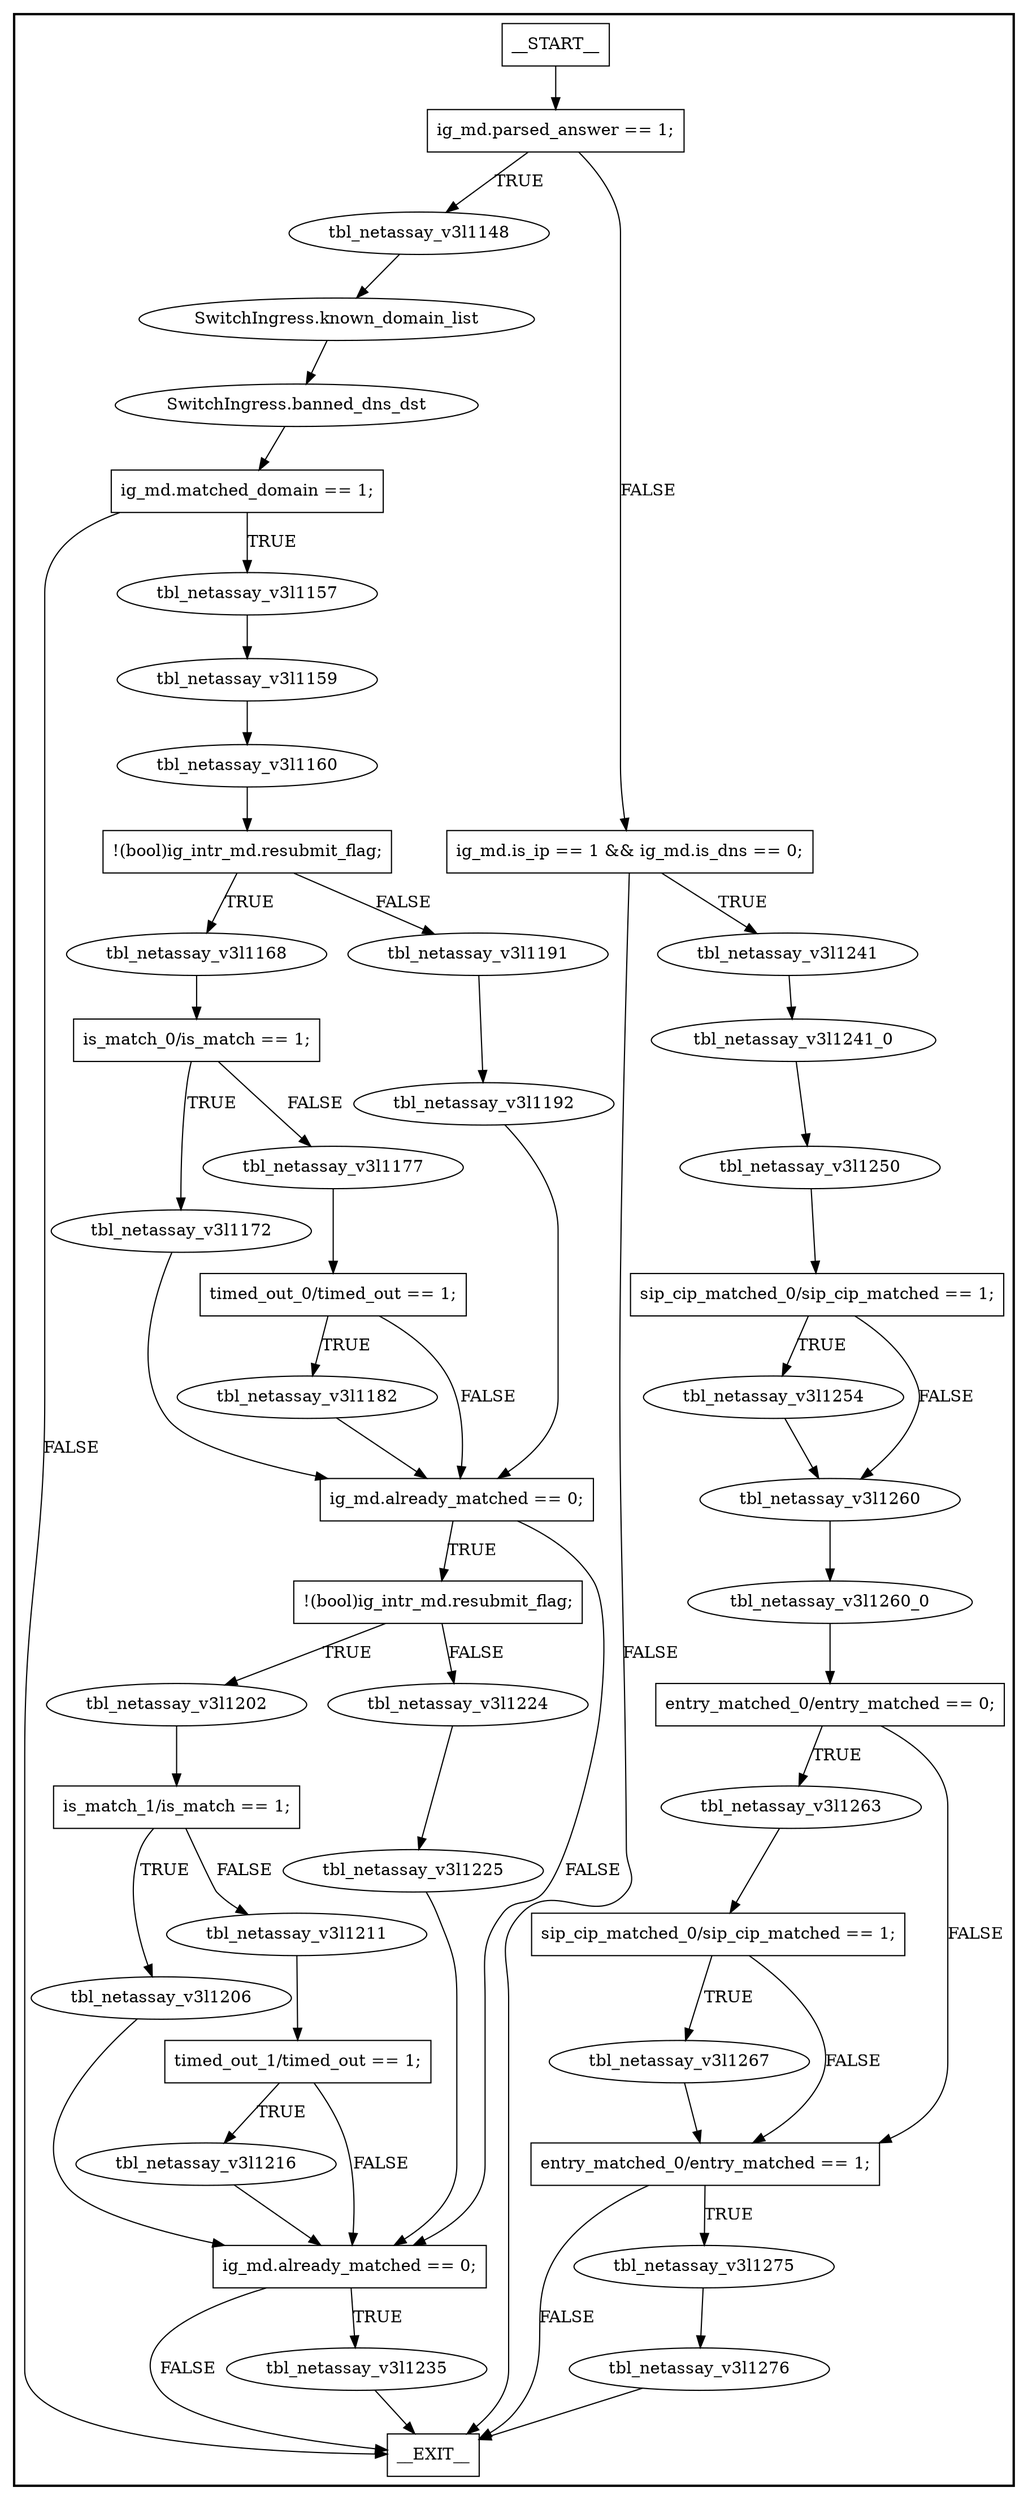 digraph SwitchIngress {
subgraph cluster {
graph [
label="", labeljust=r, style=bold];
0[label=__START__, margin="", shape=rectangle, style=solid];
1[label=__EXIT__, margin="", shape=rectangle, style=solid];
2[label="ig_md.parsed_answer == 1;", margin="", shape=rectangle, style=solid];
3[label=tbl_netassay_v3l1148, margin="", shape=ellipse, style=solid];
4[label="SwitchIngress.known_domain_list", margin="", shape=ellipse, style=solid];
5[label="SwitchIngress.banned_dns_dst", margin="", shape=ellipse, style=solid];
6[label="ig_md.matched_domain == 1;", margin="", shape=rectangle, style=solid];
7[label=tbl_netassay_v3l1157, margin="", shape=ellipse, style=solid];
8[label=tbl_netassay_v3l1159, margin="", shape=ellipse, style=solid];
9[label=tbl_netassay_v3l1160, margin="", shape=ellipse, style=solid];
10[label="!(bool)ig_intr_md.resubmit_flag;", margin="", shape=rectangle, style=solid];
11[label=tbl_netassay_v3l1168, margin="", shape=ellipse, style=solid];
12[label="is_match_0/is_match == 1;", margin="", shape=rectangle, style=solid];
13[label=tbl_netassay_v3l1172, margin="", shape=ellipse, style=solid];
14[label=tbl_netassay_v3l1177, margin="", shape=ellipse, style=solid];
15[label="timed_out_0/timed_out == 1;", margin="", shape=rectangle, style=solid];
16[label=tbl_netassay_v3l1182, margin="", shape=ellipse, style=solid];
17[label=tbl_netassay_v3l1191, margin="", shape=ellipse, style=solid];
18[label=tbl_netassay_v3l1192, margin="", shape=ellipse, style=solid];
19[label="ig_md.already_matched == 0;", margin="", shape=rectangle, style=solid];
20[label="!(bool)ig_intr_md.resubmit_flag;", margin="", shape=rectangle, style=solid];
21[label=tbl_netassay_v3l1202, margin="", shape=ellipse, style=solid];
22[label="is_match_1/is_match == 1;", margin="", shape=rectangle, style=solid];
23[label=tbl_netassay_v3l1206, margin="", shape=ellipse, style=solid];
24[label=tbl_netassay_v3l1211, margin="", shape=ellipse, style=solid];
25[label="timed_out_1/timed_out == 1;", margin="", shape=rectangle, style=solid];
26[label=tbl_netassay_v3l1216, margin="", shape=ellipse, style=solid];
27[label=tbl_netassay_v3l1224, margin="", shape=ellipse, style=solid];
28[label=tbl_netassay_v3l1225, margin="", shape=ellipse, style=solid];
29[label="ig_md.already_matched == 0;", margin="", shape=rectangle, style=solid];
30[label=tbl_netassay_v3l1235, margin="", shape=ellipse, style=solid];
31[label="ig_md.is_ip == 1 && ig_md.is_dns == 0;", margin="", shape=rectangle, style=solid];
32[label=tbl_netassay_v3l1241, margin="", shape=ellipse, style=solid];
33[label=tbl_netassay_v3l1241_0, margin="", shape=ellipse, style=solid];
34[label=tbl_netassay_v3l1250, margin="", shape=ellipse, style=solid];
35[label="sip_cip_matched_0/sip_cip_matched == 1;", margin="", shape=rectangle, style=solid];
36[label=tbl_netassay_v3l1254, margin="", shape=ellipse, style=solid];
37[label=tbl_netassay_v3l1260, margin="", shape=ellipse, style=solid];
38[label=tbl_netassay_v3l1260_0, margin="", shape=ellipse, style=solid];
39[label="entry_matched_0/entry_matched == 0;", margin="", shape=rectangle, style=solid];
40[label=tbl_netassay_v3l1263, margin="", shape=ellipse, style=solid];
41[label="sip_cip_matched_0/sip_cip_matched == 1;", margin="", shape=rectangle, style=solid];
42[label=tbl_netassay_v3l1267, margin="", shape=ellipse, style=solid];
43[label="entry_matched_0/entry_matched == 1;", margin="", shape=rectangle, style=solid];
44[label=tbl_netassay_v3l1275, margin="", shape=ellipse, style=solid];
45[label=tbl_netassay_v3l1276, margin="", shape=ellipse, style=solid];
0 -> 2[label=""];
2 -> 3[label=TRUE];
2 -> 31[label=FALSE];
3 -> 4[label=""];
4 -> 5[label=""];
5 -> 6[label=""];
6 -> 7[label=TRUE];
6 -> 1[label=FALSE];
7 -> 8[label=""];
8 -> 9[label=""];
9 -> 10[label=""];
10 -> 11[label=TRUE];
10 -> 17[label=FALSE];
11 -> 12[label=""];
12 -> 13[label=TRUE];
12 -> 14[label=FALSE];
13 -> 19[label=""];
14 -> 15[label=""];
15 -> 16[label=TRUE];
15 -> 19[label=FALSE];
16 -> 19[label=""];
17 -> 18[label=""];
18 -> 19[label=""];
19 -> 20[label=TRUE];
19 -> 29[label=FALSE];
20 -> 21[label=TRUE];
20 -> 27[label=FALSE];
21 -> 22[label=""];
22 -> 23[label=TRUE];
22 -> 24[label=FALSE];
23 -> 29[label=""];
24 -> 25[label=""];
25 -> 26[label=TRUE];
25 -> 29[label=FALSE];
26 -> 29[label=""];
27 -> 28[label=""];
28 -> 29[label=""];
29 -> 30[label=TRUE];
29 -> 1[label=FALSE];
30 -> 1[label=""];
31 -> 32[label=TRUE];
31 -> 1[label=FALSE];
32 -> 33[label=""];
33 -> 34[label=""];
34 -> 35[label=""];
35 -> 36[label=TRUE];
35 -> 37[label=FALSE];
36 -> 37[label=""];
37 -> 38[label=""];
38 -> 39[label=""];
39 -> 40[label=TRUE];
39 -> 43[label=FALSE];
40 -> 41[label=""];
41 -> 42[label=TRUE];
41 -> 43[label=FALSE];
42 -> 43[label=""];
43 -> 44[label=TRUE];
43 -> 1[label=FALSE];
44 -> 45[label=""];
45 -> 1[label=""];
}
}
